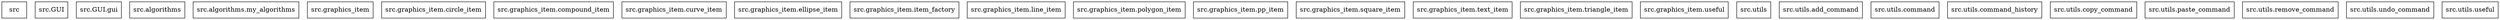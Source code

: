 digraph "packages" {
charset="utf-8"
rankdir=BT
"0" [label="src", shape="box"];
"1" [label="src.GUI", shape="box"];
"2" [label="src.GUI.gui", shape="box"];
"3" [label="src.algorithms", shape="box"];
"4" [label="src.algorithms.my_algorithms", shape="box"];
"5" [label="src.graphics_item", shape="box"];
"6" [label="src.graphics_item.circle_item", shape="box"];
"7" [label="src.graphics_item.compound_item", shape="box"];
"8" [label="src.graphics_item.curve_item", shape="box"];
"9" [label="src.graphics_item.ellipse_item", shape="box"];
"10" [label="src.graphics_item.item_factory", shape="box"];
"11" [label="src.graphics_item.line_item", shape="box"];
"12" [label="src.graphics_item.polygon_item", shape="box"];
"13" [label="src.graphics_item.pp_item", shape="box"];
"14" [label="src.graphics_item.square_item", shape="box"];
"15" [label="src.graphics_item.text_item", shape="box"];
"16" [label="src.graphics_item.triangle_item", shape="box"];
"17" [label="src.graphics_item.useful", shape="box"];
"18" [label="src.utils", shape="box"];
"19" [label="src.utils.add_command", shape="box"];
"20" [label="src.utils.command", shape="box"];
"21" [label="src.utils.command_history", shape="box"];
"22" [label="src.utils.copy_command", shape="box"];
"23" [label="src.utils.paste_command", shape="box"];
"24" [label="src.utils.remove_command", shape="box"];
"25" [label="src.utils.undo_command", shape="box"];
"26" [label="src.utils.useful", shape="box"];
}
